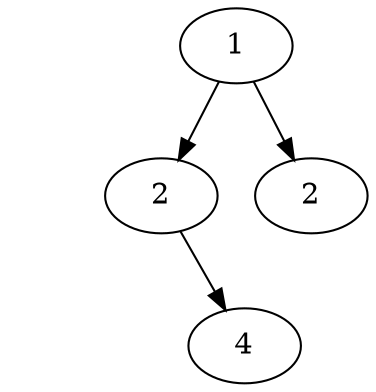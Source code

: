 digraph G {
  1 -> l2_1
  1 -> l2_2
  l2_1 [label="2"]
  l2_1 -> null0 [style="invis"]
  l2_1 -> 4
  null0 [style="invis"]
  l2_2 [label="2"]
}
